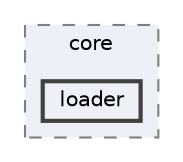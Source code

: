 digraph "techstorm/core/loader"
{
 // LATEX_PDF_SIZE
  bgcolor="transparent";
  edge [fontname=Helvetica,fontsize=10,labelfontname=Helvetica,labelfontsize=10];
  node [fontname=Helvetica,fontsize=10,shape=box,height=0.2,width=0.4];
  compound=true
  subgraph clusterdir_cf837ce2acd7da7bca021b6616dd34cf {
    graph [ bgcolor="#edf0f7", pencolor="grey50", label="core", fontname=Helvetica,fontsize=10 style="filled,dashed", URL="dir_cf837ce2acd7da7bca021b6616dd34cf.html",tooltip=""]
  dir_21244f04fea41b8d472f26e8771cd7e7 [label="loader", fillcolor="#edf0f7", color="grey25", style="filled,bold", URL="dir_21244f04fea41b8d472f26e8771cd7e7.html",tooltip=""];
  }
}
